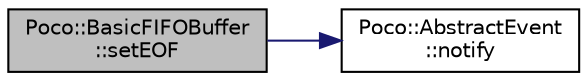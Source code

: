 digraph "Poco::BasicFIFOBuffer::setEOF"
{
 // LATEX_PDF_SIZE
  edge [fontname="Helvetica",fontsize="10",labelfontname="Helvetica",labelfontsize="10"];
  node [fontname="Helvetica",fontsize="10",shape=record];
  rankdir="LR";
  Node1 [label="Poco::BasicFIFOBuffer\l::setEOF",height=0.2,width=0.4,color="black", fillcolor="grey75", style="filled", fontcolor="black",tooltip=" "];
  Node1 -> Node2 [color="midnightblue",fontsize="10",style="solid"];
  Node2 [label="Poco::AbstractEvent\l::notify",height=0.2,width=0.4,color="black", fillcolor="white", style="filled",URL="$classPoco_1_1AbstractEvent.html#a13197de5929f8db8440cab9b2ca4d713",tooltip=" "];
}
